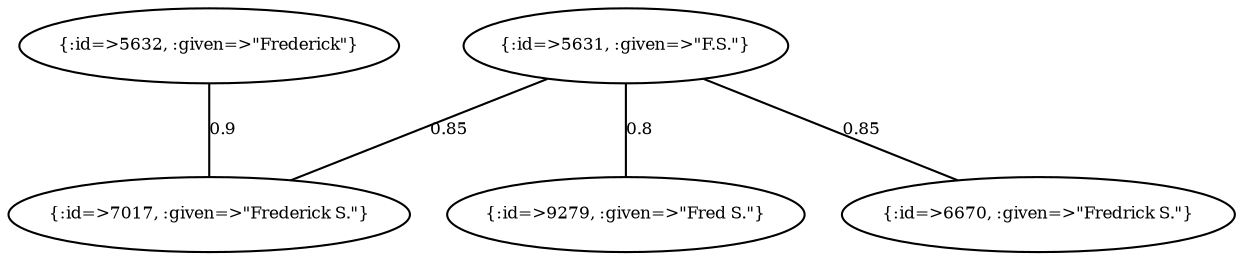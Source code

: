 graph Collector__WeightedGraph {
    "{:id=>5631, :given=>\"F.S.\"}" [
        fontsize = 8,
        label = "{:id=>5631, :given=>\"F.S.\"}"
    ]

    "{:id=>5632, :given=>\"Frederick\"}" [
        fontsize = 8,
        label = "{:id=>5632, :given=>\"Frederick\"}"
    ]

    "{:id=>6670, :given=>\"Fredrick S.\"}" [
        fontsize = 8,
        label = "{:id=>6670, :given=>\"Fredrick S.\"}"
    ]

    "{:id=>7017, :given=>\"Frederick S.\"}" [
        fontsize = 8,
        label = "{:id=>7017, :given=>\"Frederick S.\"}"
    ]

    "{:id=>9279, :given=>\"Fred S.\"}" [
        fontsize = 8,
        label = "{:id=>9279, :given=>\"Fred S.\"}"
    ]

    "{:id=>5631, :given=>\"F.S.\"}" -- "{:id=>6670, :given=>\"Fredrick S.\"}" [
        fontsize = 8,
        label = 0.85
    ]

    "{:id=>5631, :given=>\"F.S.\"}" -- "{:id=>7017, :given=>\"Frederick S.\"}" [
        fontsize = 8,
        label = 0.85
    ]

    "{:id=>5631, :given=>\"F.S.\"}" -- "{:id=>9279, :given=>\"Fred S.\"}" [
        fontsize = 8,
        label = 0.8
    ]

    "{:id=>5632, :given=>\"Frederick\"}" -- "{:id=>7017, :given=>\"Frederick S.\"}" [
        fontsize = 8,
        label = 0.9
    ]
}
